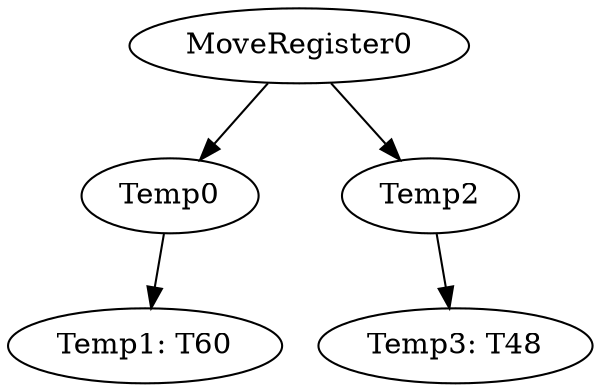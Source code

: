 digraph {
	ordering = out;
	MoveRegister0 -> Temp0;
	MoveRegister0 -> Temp2;
	Temp2 -> "Temp3: T48";
	Temp0 -> "Temp1: T60";
}

